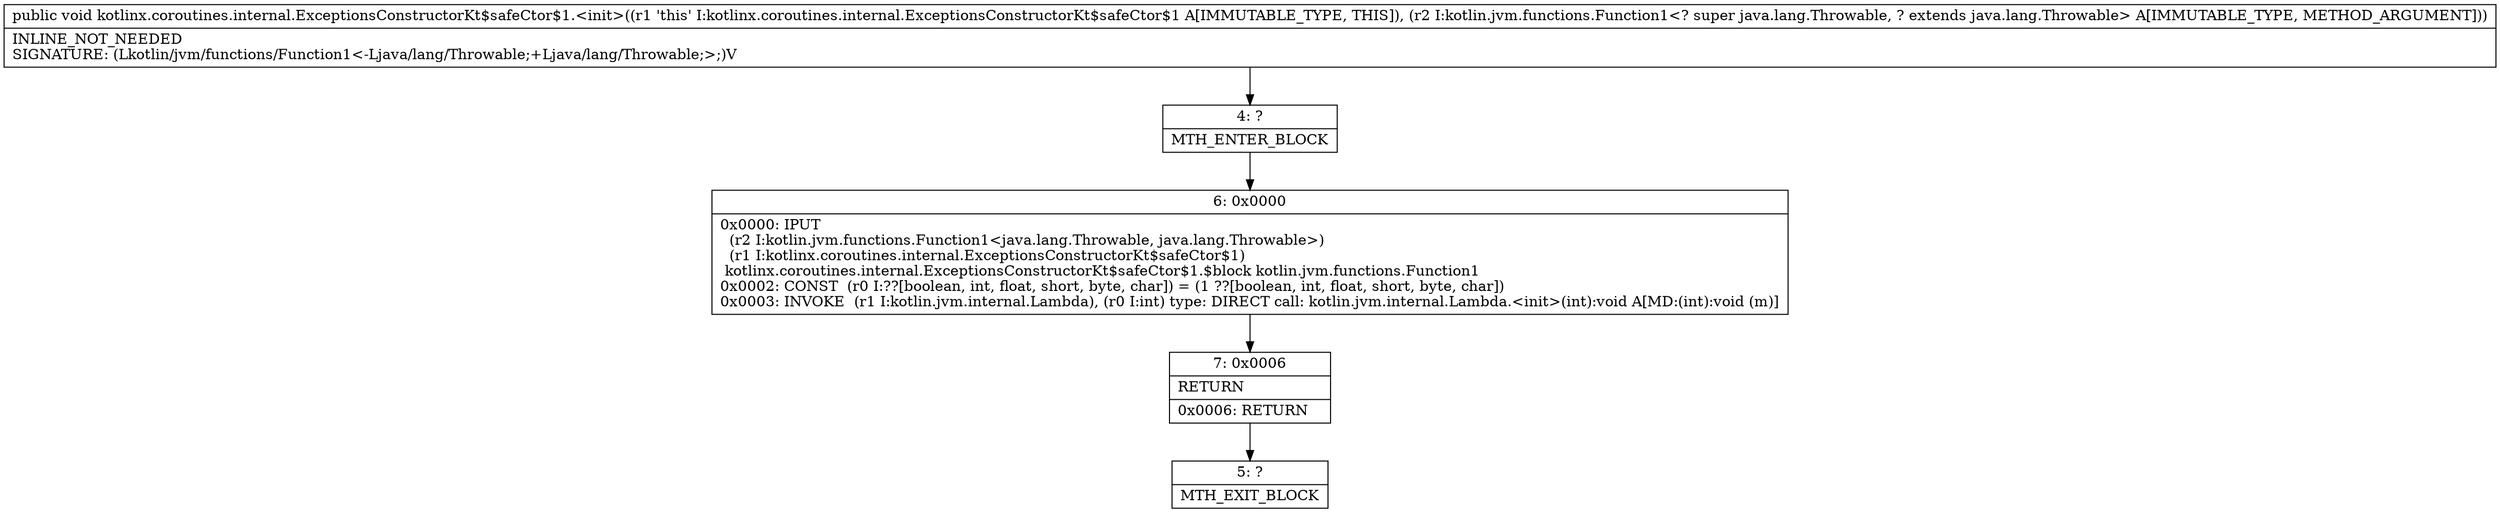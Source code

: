 digraph "CFG forkotlinx.coroutines.internal.ExceptionsConstructorKt$safeCtor$1.\<init\>(Lkotlin\/jvm\/functions\/Function1;)V" {
Node_4 [shape=record,label="{4\:\ ?|MTH_ENTER_BLOCK\l}"];
Node_6 [shape=record,label="{6\:\ 0x0000|0x0000: IPUT  \l  (r2 I:kotlin.jvm.functions.Function1\<java.lang.Throwable, java.lang.Throwable\>)\l  (r1 I:kotlinx.coroutines.internal.ExceptionsConstructorKt$safeCtor$1)\l kotlinx.coroutines.internal.ExceptionsConstructorKt$safeCtor$1.$block kotlin.jvm.functions.Function1 \l0x0002: CONST  (r0 I:??[boolean, int, float, short, byte, char]) = (1 ??[boolean, int, float, short, byte, char]) \l0x0003: INVOKE  (r1 I:kotlin.jvm.internal.Lambda), (r0 I:int) type: DIRECT call: kotlin.jvm.internal.Lambda.\<init\>(int):void A[MD:(int):void (m)]\l}"];
Node_7 [shape=record,label="{7\:\ 0x0006|RETURN\l|0x0006: RETURN   \l}"];
Node_5 [shape=record,label="{5\:\ ?|MTH_EXIT_BLOCK\l}"];
MethodNode[shape=record,label="{public void kotlinx.coroutines.internal.ExceptionsConstructorKt$safeCtor$1.\<init\>((r1 'this' I:kotlinx.coroutines.internal.ExceptionsConstructorKt$safeCtor$1 A[IMMUTABLE_TYPE, THIS]), (r2 I:kotlin.jvm.functions.Function1\<? super java.lang.Throwable, ? extends java.lang.Throwable\> A[IMMUTABLE_TYPE, METHOD_ARGUMENT]))  | INLINE_NOT_NEEDED\lSIGNATURE: (Lkotlin\/jvm\/functions\/Function1\<\-Ljava\/lang\/Throwable;+Ljava\/lang\/Throwable;\>;)V\l}"];
MethodNode -> Node_4;Node_4 -> Node_6;
Node_6 -> Node_7;
Node_7 -> Node_5;
}

